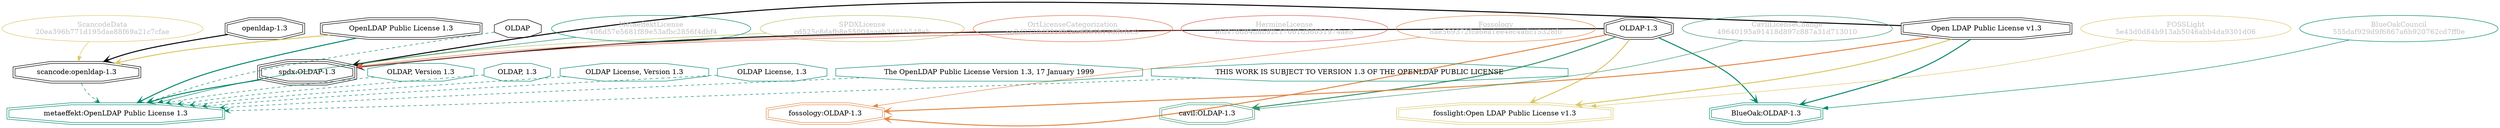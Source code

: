 strict digraph {
    node [shape=box];
    graph [splines=curved];
    3361 [label="SPDXLicense\ncd525c8dafb8e55004aaeb3d81b548eb"
         ,fontcolor=gray
         ,color="#b8bf62"
         ,fillcolor="beige;1"
         ,shape=ellipse];
    3362 [label="spdx:OLDAP-1.3"
         ,shape=tripleoctagon];
    3363 [label="OLDAP-1.3"
         ,shape=doubleoctagon];
    3364 [label="Open LDAP Public License v1.3"
         ,shape=doubleoctagon];
    9169 [label="BlueOakCouncil\n555daf929d9f6867a6b920762cd7ff0e"
         ,fontcolor=gray
         ,color="#00876c"
         ,fillcolor="beige;1"
         ,shape=ellipse];
    9170 [label="BlueOak:OLDAP-1.3"
         ,color="#00876c"
         ,shape=doubleoctagon];
    21373 [label="ScancodeData\n20ea396b771d195dae88f69a21c7cfae"
          ,fontcolor=gray
          ,color="#dac767"
          ,fillcolor="beige;1"
          ,shape=ellipse];
    21374 [label="scancode:openldap-1.3"
          ,shape=doubleoctagon];
    21375 [label="openldap-1.3"
          ,shape=doubleoctagon];
    21376 [label="OpenLDAP Public License 1.3"
          ,shape=doubleoctagon];
    27027 [label="Fossology\n8ae569372fca6ea1ee4ec4adc15328f0"
          ,fontcolor=gray
          ,color="#e18745"
          ,fillcolor="beige;1"
          ,shape=ellipse];
    27028 [label="fossology:OLDAP-1.3"
          ,color="#e18745"
          ,shape=doubleoctagon];
    27265 [label=OLDAP
          ,shape=octagon];
    35134 [label="OrtLicenseCategorization\nca2d2720d8916b2ae68b4b14dffefec9"
          ,fontcolor=gray
          ,color="#e06f45"
          ,fillcolor="beige;1"
          ,shape=ellipse];
    37329 [label="CavilLicenseChange\n49640195a91418d897c887a31d713010"
          ,fontcolor=gray
          ,color="#379469"
          ,fillcolor="beige;1"
          ,shape=ellipse];
    37330 [label="cavil:OLDAP-1.3"
          ,color="#379469"
          ,shape=doubleoctagon];
    46472 [label="MetaeffektLicense\n7406d57e5681f89e53afbc2856f4dbf4"
          ,fontcolor=gray
          ,color="#00876c"
          ,fillcolor="beige;1"
          ,shape=ellipse];
    46473 [label="metaeffekt:OpenLDAP Public License 1.3"
          ,color="#00876c"
          ,shape=doubleoctagon];
    46474 [label="OLDAP, Version 1.3"
          ,color="#00876c"
          ,shape=octagon];
    46475 [label="OLDAP, 1.3"
          ,color="#00876c"
          ,shape=octagon];
    46476 [label="OLDAP License, Version 1.3"
          ,color="#00876c"
          ,shape=octagon];
    46477 [label="OLDAP License, 1.3"
          ,color="#00876c"
          ,shape=octagon];
    46478 [label="The OpenLDAP Public License Version 1.3, 17 January 1999"
          ,color="#00876c"
          ,shape=octagon];
    46479 [label="THIS WORK IS SUBJECT TO VERSION 1.3 OF THE OPENLDAP PUBLIC LICENSE"
          ,color="#00876c"
          ,shape=octagon];
    50038 [label="HermineLicense\nefd478d84d8b92c17061d56051974ae8"
          ,fontcolor=gray
          ,color="#dc574a"
          ,fillcolor="beige;1"
          ,shape=ellipse];
    51040 [label="FOSSLight\n5e43d0d84b913ab5046abb4da9301d06"
          ,fontcolor=gray
          ,color="#dac767"
          ,fillcolor="beige;1"
          ,shape=ellipse];
    51041 [label="fosslight:Open LDAP Public License v1.3"
          ,color="#dac767"
          ,shape=doubleoctagon];
    3361 -> 3362 [weight=0.5
                 ,color="#b8bf62"];
    3362 -> 46473 [style=bold
                  ,arrowhead=vee
                  ,weight=0.7
                  ,color="#00876c"];
    3363 -> 3362 [style=bold
                 ,arrowhead=vee
                 ,weight=0.7];
    3363 -> 9170 [style=bold
                 ,arrowhead=vee
                 ,weight=0.7
                 ,color="#00876c"];
    3363 -> 27028 [style=bold
                  ,arrowhead=vee
                  ,weight=0.7
                  ,color="#e18745"];
    3363 -> 37330 [style=bold
                  ,arrowhead=vee
                  ,weight=0.7
                  ,color="#379469"];
    3363 -> 37330 [style=bold
                  ,arrowhead=vee
                  ,weight=0.7
                  ,color="#379469"];
    3363 -> 51041 [style=bold
                  ,arrowhead=vee
                  ,weight=0.7
                  ,color="#dac767"];
    3364 -> 3362 [style=bold
                 ,arrowhead=vee
                 ,weight=0.7];
    3364 -> 9170 [style=bold
                 ,arrowhead=vee
                 ,weight=0.7
                 ,color="#00876c"];
    3364 -> 27028 [style=bold
                  ,arrowhead=vee
                  ,weight=0.7
                  ,color="#e18745"];
    3364 -> 51041 [style=bold
                  ,arrowhead=vee
                  ,weight=0.7
                  ,color="#dac767"];
    9169 -> 9170 [weight=0.5
                 ,color="#00876c"];
    21373 -> 21374 [weight=0.5
                   ,color="#dac767"];
    21374 -> 46473 [style=dashed
                   ,arrowhead=vee
                   ,weight=0.5
                   ,color="#00876c"];
    21375 -> 21374 [style=bold
                   ,arrowhead=vee
                   ,weight=0.7];
    21376 -> 21374 [style=bold
                   ,arrowhead=vee
                   ,weight=0.7
                   ,color="#dac767"];
    21376 -> 46473 [style=bold
                   ,arrowhead=vee
                   ,weight=0.7
                   ,color="#00876c"];
    27027 -> 27028 [weight=0.5
                   ,color="#e18745"];
    27265 -> 46473 [style=dashed
                   ,arrowhead=vee
                   ,weight=0.5
                   ,color="#00876c"];
    35134 -> 3362 [weight=0.5
                  ,color="#e06f45"];
    37329 -> 37330 [weight=0.5
                   ,color="#379469"];
    46472 -> 46473 [weight=0.5
                   ,color="#00876c"];
    46474 -> 46473 [style=dashed
                   ,arrowhead=vee
                   ,weight=0.5
                   ,color="#00876c"];
    46475 -> 46473 [style=dashed
                   ,arrowhead=vee
                   ,weight=0.5
                   ,color="#00876c"];
    46476 -> 46473 [style=dashed
                   ,arrowhead=vee
                   ,weight=0.5
                   ,color="#00876c"];
    46477 -> 46473 [style=dashed
                   ,arrowhead=vee
                   ,weight=0.5
                   ,color="#00876c"];
    46478 -> 46473 [style=dashed
                   ,arrowhead=vee
                   ,weight=0.5
                   ,color="#00876c"];
    46479 -> 46473 [style=dashed
                   ,arrowhead=vee
                   ,weight=0.5
                   ,color="#00876c"];
    50038 -> 3362 [weight=0.5
                  ,color="#dc574a"];
    51040 -> 51041 [weight=0.5
                   ,color="#dac767"];
}
